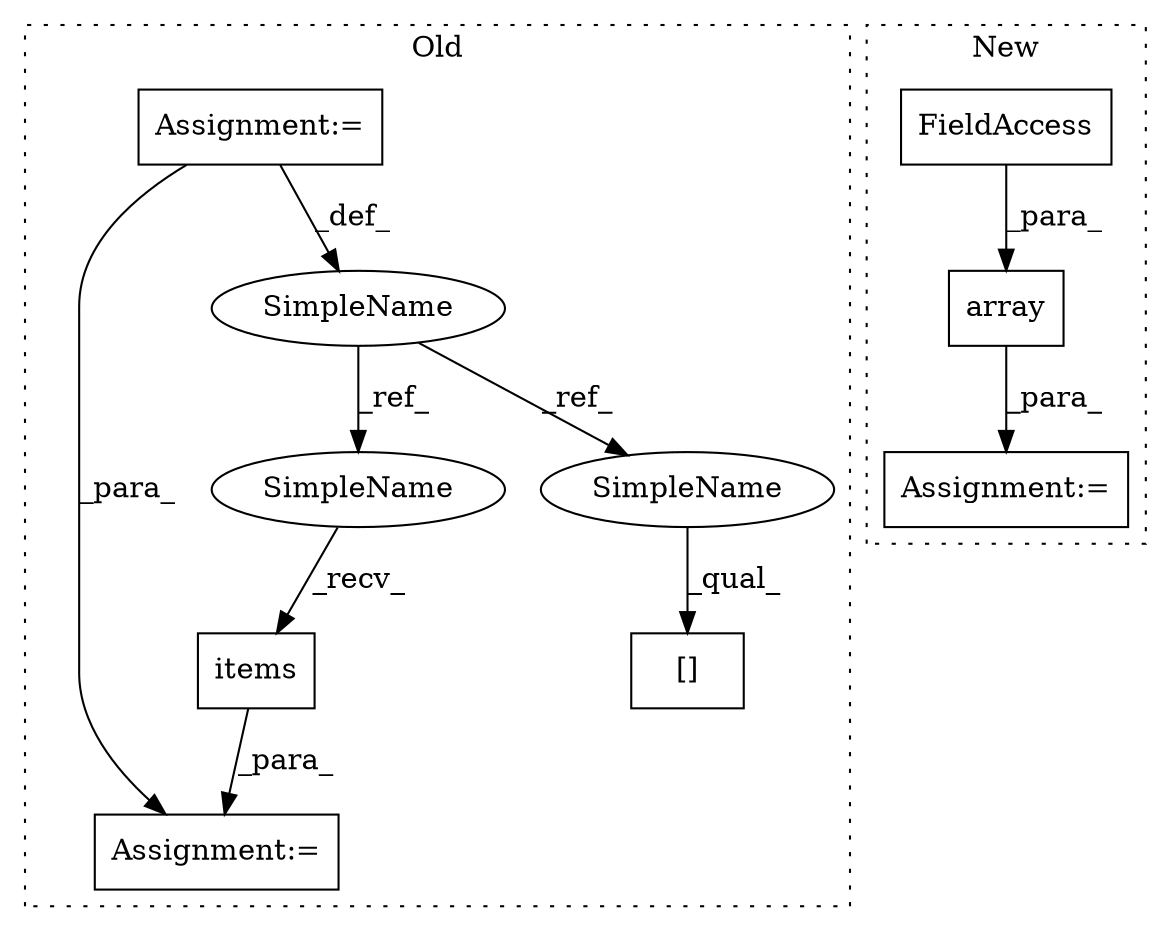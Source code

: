 digraph G {
subgraph cluster0 {
1 [label="items" a="32" s="853" l="7" shape="box"];
5 [label="Assignment:=" a="7" s="736" l="12" shape="box"];
6 [label="Assignment:=" a="7" s="601" l="34" shape="box"];
7 [label="[]" a="2" s="643,661" l="11,1" shape="box"];
8 [label="SimpleName" a="42" s="487" l="10" shape="ellipse"];
9 [label="SimpleName" a="42" s="842" l="10" shape="ellipse"];
10 [label="SimpleName" a="42" s="643" l="10" shape="ellipse"];
label = "Old";
style="dotted";
}
subgraph cluster1 {
2 [label="array" a="32" s="1000,1022" l="6,1" shape="box"];
3 [label="Assignment:=" a="7" s="993" l="1" shape="box"];
4 [label="FieldAccess" a="22" s="1006" l="16" shape="box"];
label = "New";
style="dotted";
}
1 -> 5 [label="_para_"];
2 -> 3 [label="_para_"];
4 -> 2 [label="_para_"];
6 -> 5 [label="_para_"];
6 -> 8 [label="_def_"];
8 -> 9 [label="_ref_"];
8 -> 10 [label="_ref_"];
9 -> 1 [label="_recv_"];
10 -> 7 [label="_qual_"];
}